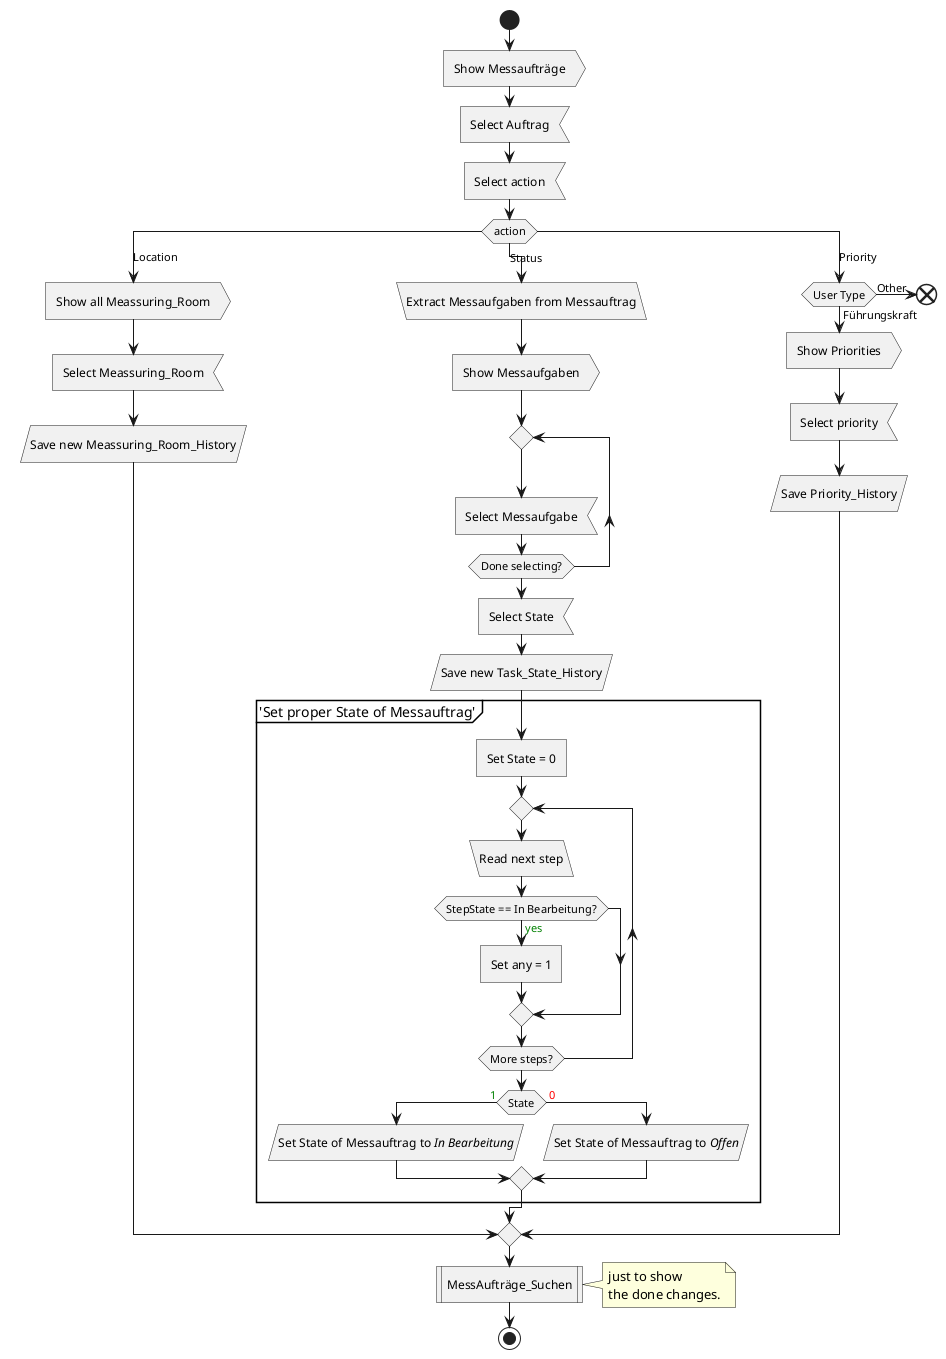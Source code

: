 @startuml "Messauftrag bearbeiten"
start
    :Show Messaufträge; <<output>>
    
    :Select Auftrag; <<input>>

    :Select action; <<input>>

    switch(action) 
    case (Location)
        :Show all Meassuring_Room; <<output>>

        :Select Meassuring_Room; <<input>>

        :Save new Meassuring_Room_History; <<save>>


    case (Status)
        :Extract Messaufgaben from Messauftrag; <<load>>

        :Show Messaufgaben; <<output>>

        repeat
            :Select Messaufgabe; <<input>>

        repeat while (Done selecting?)
        
        :Select State; <<input>>

        :Save new Task_State_History; <<save>>

        group 'Set proper State of Messauftrag'{
            :Set State = 0; <<task>>

            repeat
                :Read next step; <<load>>
                if (StepState == In Bearbeitung?) then (<color:green>yes)
                    :Set any = 1; <<task>>
                endif
        
            repeat while (More steps?)

            if (State) then (<color:green> 1)
                :Set State of Messauftrag to //In Bearbeitung//; <<save>>
            else(<color:red> 0)
                :Set State of Messauftrag to //Offen//; <<save>>
            endif
        
        }

    
    case (Priority)
        if(User Type) then(Führungskraft)
            :Show Priorities; <<output>>
            
            :Select priority; <<input>>

            :Save Priority_History; <<save>>

        else (Other)
            end
        endif

    endswitch

    :MessAufträge_Suchen; <<procedure>> 
    note right: just to show\nthe done changes.

stop
@enduml